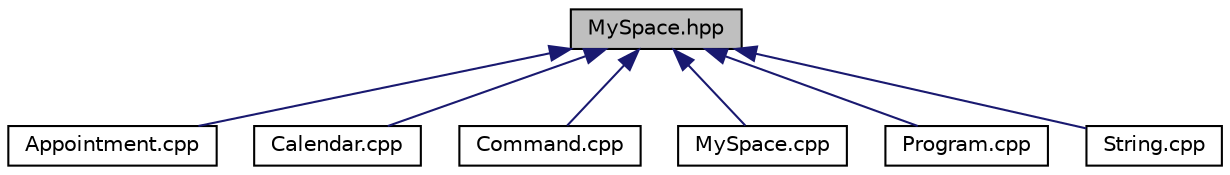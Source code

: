 digraph "MySpace.hpp"
{
  edge [fontname="Helvetica",fontsize="10",labelfontname="Helvetica",labelfontsize="10"];
  node [fontname="Helvetica",fontsize="10",shape=record];
  Node3 [label="MySpace.hpp",height=0.2,width=0.4,color="black", fillcolor="grey75", style="filled", fontcolor="black"];
  Node3 -> Node4 [dir="back",color="midnightblue",fontsize="10",style="solid",fontname="Helvetica"];
  Node4 [label="Appointment.cpp",height=0.2,width=0.4,color="black", fillcolor="white", style="filled",URL="$Appointment_8cpp.html"];
  Node3 -> Node5 [dir="back",color="midnightblue",fontsize="10",style="solid",fontname="Helvetica"];
  Node5 [label="Calendar.cpp",height=0.2,width=0.4,color="black", fillcolor="white", style="filled",URL="$Calendar_8cpp.html"];
  Node3 -> Node6 [dir="back",color="midnightblue",fontsize="10",style="solid",fontname="Helvetica"];
  Node6 [label="Command.cpp",height=0.2,width=0.4,color="black", fillcolor="white", style="filled",URL="$Command_8cpp.html"];
  Node3 -> Node7 [dir="back",color="midnightblue",fontsize="10",style="solid",fontname="Helvetica"];
  Node7 [label="MySpace.cpp",height=0.2,width=0.4,color="black", fillcolor="white", style="filled",URL="$MySpace_8cpp.html"];
  Node3 -> Node8 [dir="back",color="midnightblue",fontsize="10",style="solid",fontname="Helvetica"];
  Node8 [label="Program.cpp",height=0.2,width=0.4,color="black", fillcolor="white", style="filled",URL="$Program_8cpp.html"];
  Node3 -> Node9 [dir="back",color="midnightblue",fontsize="10",style="solid",fontname="Helvetica"];
  Node9 [label="String.cpp",height=0.2,width=0.4,color="black", fillcolor="white", style="filled",URL="$String_8cpp.html"];
}

